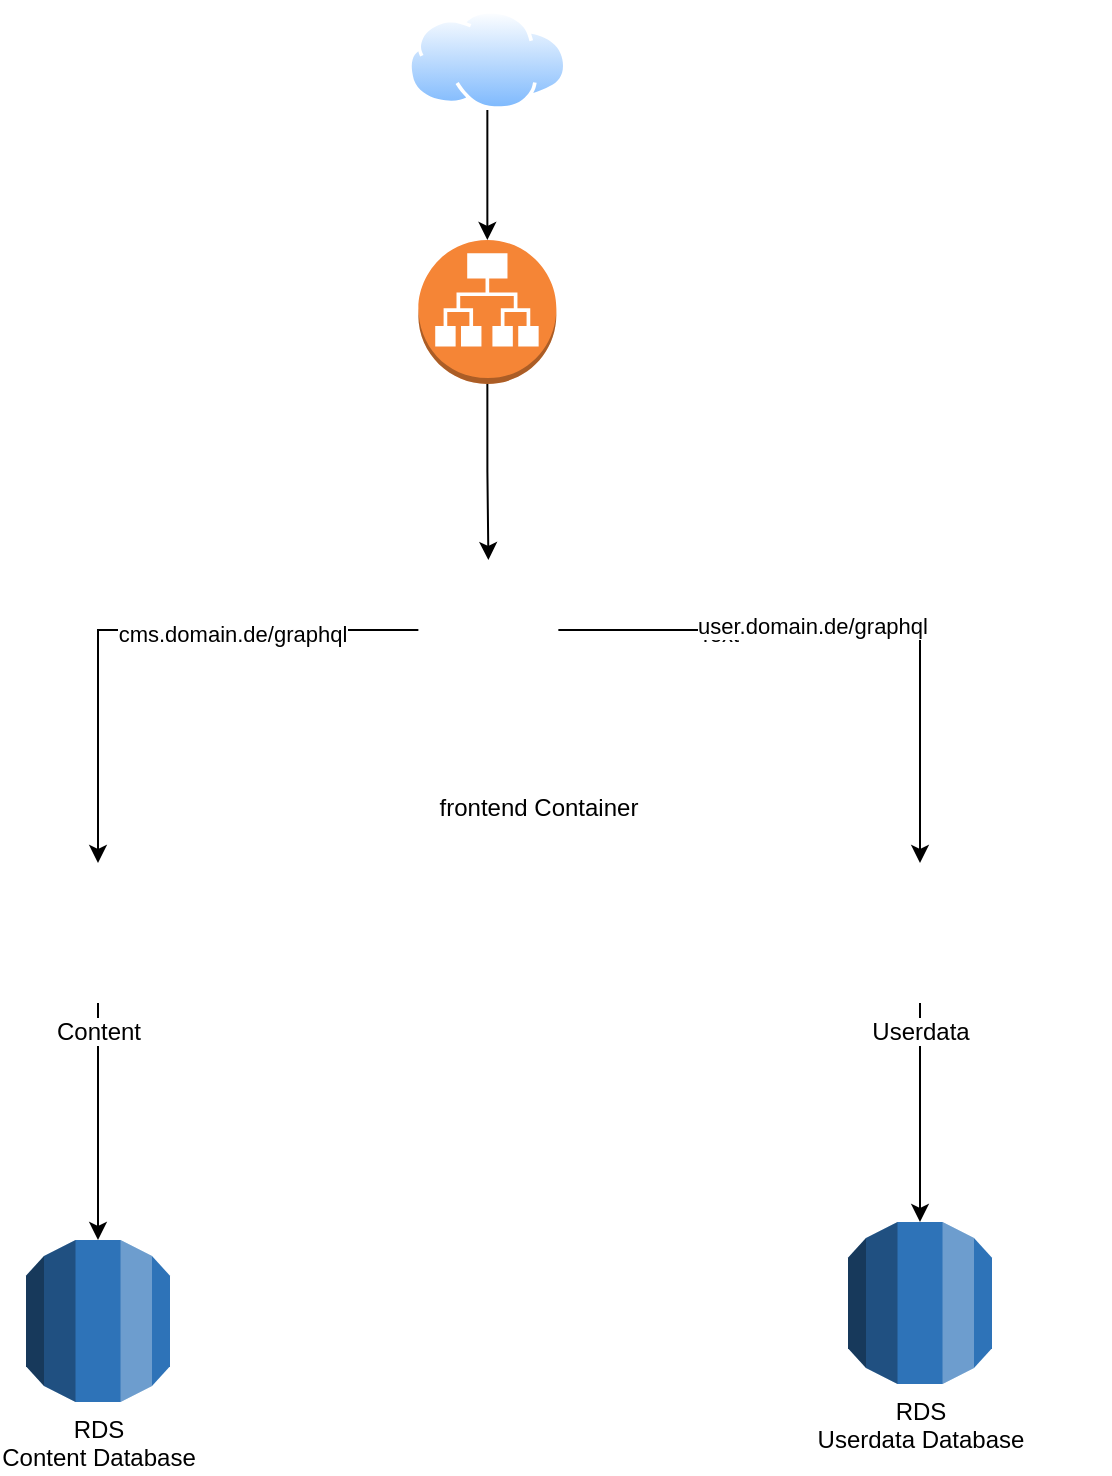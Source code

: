 <mxfile version="14.6.13" type="github">
  <diagram id="qbq8Te8321AZCy-N6jcK" name="Page-1">
    <mxGraphModel dx="1422" dy="711" grid="1" gridSize="10" guides="1" tooltips="1" connect="1" arrows="1" fold="1" page="1" pageScale="1" pageWidth="850" pageHeight="1100" math="0" shadow="0">
      <root>
        <mxCell id="0" />
        <mxCell id="1" parent="0" />
        <mxCell id="NCtLaqPGzu9Vtqwdy5KU-5" style="edgeStyle=orthogonalEdgeStyle;rounded=0;orthogonalLoop=1;jettySize=auto;html=1;exitX=0.5;exitY=1;exitDx=0;exitDy=0;" edge="1" parent="1" source="NCtLaqPGzu9Vtqwdy5KU-1" target="NCtLaqPGzu9Vtqwdy5KU-3">
          <mxGeometry relative="1" as="geometry" />
        </mxCell>
        <mxCell id="NCtLaqPGzu9Vtqwdy5KU-1" value="" style="aspect=fixed;perimeter=ellipsePerimeter;html=1;align=center;shadow=0;dashed=0;spacingTop=3;image;image=img/lib/active_directory/internet_cloud.svg;" vertex="1" parent="1">
          <mxGeometry x="370" y="95" width="79.36" height="50" as="geometry" />
        </mxCell>
        <mxCell id="NCtLaqPGzu9Vtqwdy5KU-2" value="" style="shape=image;html=1;verticalAlign=top;verticalLabelPosition=bottom;labelBackgroundColor=#ffffff;imageAspect=0;aspect=fixed;image=https://cdn1.iconfinder.com/data/icons/user-pictures/100/male3-128.png" vertex="1" parent="1">
          <mxGeometry x="300" y="90" width="60" height="60" as="geometry" />
        </mxCell>
        <mxCell id="NCtLaqPGzu9Vtqwdy5KU-7" style="edgeStyle=orthogonalEdgeStyle;rounded=0;orthogonalLoop=1;jettySize=auto;html=1;exitX=0.5;exitY=1;exitDx=0;exitDy=0;exitPerimeter=0;" edge="1" parent="1" source="NCtLaqPGzu9Vtqwdy5KU-3" target="NCtLaqPGzu9Vtqwdy5KU-6">
          <mxGeometry relative="1" as="geometry" />
        </mxCell>
        <mxCell id="NCtLaqPGzu9Vtqwdy5KU-3" value="" style="outlineConnect=0;dashed=0;verticalLabelPosition=bottom;verticalAlign=top;align=center;html=1;shape=mxgraph.aws3.application_load_balancer;fillColor=#F58536;gradientColor=none;" vertex="1" parent="1">
          <mxGeometry x="375.18" y="210" width="69" height="72" as="geometry" />
        </mxCell>
        <mxCell id="NCtLaqPGzu9Vtqwdy5KU-9" value="" style="edgeStyle=orthogonalEdgeStyle;rounded=0;orthogonalLoop=1;jettySize=auto;html=1;" edge="1" parent="1" source="NCtLaqPGzu9Vtqwdy5KU-6" target="NCtLaqPGzu9Vtqwdy5KU-8">
          <mxGeometry relative="1" as="geometry" />
        </mxCell>
        <mxCell id="NCtLaqPGzu9Vtqwdy5KU-17" value="Text" style="edgeLabel;html=1;align=center;verticalAlign=middle;resizable=0;points=[];" vertex="1" connectable="0" parent="NCtLaqPGzu9Vtqwdy5KU-9">
          <mxGeometry x="0.225" y="1" relative="1" as="geometry">
            <mxPoint x="-102" y="1" as="offset" />
          </mxGeometry>
        </mxCell>
        <mxCell id="NCtLaqPGzu9Vtqwdy5KU-20" value="user.domain.de/graphql" style="edgeLabel;html=1;align=center;verticalAlign=middle;resizable=0;points=[];" vertex="1" connectable="0" parent="NCtLaqPGzu9Vtqwdy5KU-9">
          <mxGeometry x="-0.381" y="2" relative="1" as="geometry">
            <mxPoint x="35" as="offset" />
          </mxGeometry>
        </mxCell>
        <mxCell id="NCtLaqPGzu9Vtqwdy5KU-11" value="" style="edgeStyle=orthogonalEdgeStyle;rounded=0;orthogonalLoop=1;jettySize=auto;html=1;" edge="1" parent="1" source="NCtLaqPGzu9Vtqwdy5KU-6" target="NCtLaqPGzu9Vtqwdy5KU-10">
          <mxGeometry relative="1" as="geometry" />
        </mxCell>
        <mxCell id="NCtLaqPGzu9Vtqwdy5KU-16" value="cms.domain.de/graphql" style="edgeLabel;html=1;align=center;verticalAlign=middle;resizable=0;points=[];" vertex="1" connectable="0" parent="NCtLaqPGzu9Vtqwdy5KU-11">
          <mxGeometry x="-0.323" y="2" relative="1" as="geometry">
            <mxPoint as="offset" />
          </mxGeometry>
        </mxCell>
        <mxCell id="NCtLaqPGzu9Vtqwdy5KU-6" value="" style="shape=image;html=1;verticalAlign=top;verticalLabelPosition=bottom;labelBackgroundColor=#ffffff;imageAspect=0;aspect=fixed;image=https://cdn3.iconfinder.com/data/icons/social-media-2169/24/social_media_social_media_logo_docker-128.png" vertex="1" parent="1">
          <mxGeometry x="375.18" y="370" width="70" height="70" as="geometry" />
        </mxCell>
        <mxCell id="NCtLaqPGzu9Vtqwdy5KU-14" style="edgeStyle=orthogonalEdgeStyle;rounded=0;orthogonalLoop=1;jettySize=auto;html=1;exitX=0.5;exitY=1;exitDx=0;exitDy=0;entryX=0.5;entryY=0;entryDx=0;entryDy=0;entryPerimeter=0;" edge="1" parent="1" source="NCtLaqPGzu9Vtqwdy5KU-8" target="NCtLaqPGzu9Vtqwdy5KU-13">
          <mxGeometry relative="1" as="geometry" />
        </mxCell>
        <mxCell id="NCtLaqPGzu9Vtqwdy5KU-8" value="Userdata" style="shape=image;html=1;verticalAlign=top;verticalLabelPosition=bottom;labelBackgroundColor=#ffffff;imageAspect=0;aspect=fixed;image=https://cdn3.iconfinder.com/data/icons/social-media-2169/24/social_media_social_media_logo_docker-128.png" vertex="1" parent="1">
          <mxGeometry x="591" y="521.5" width="70" height="70" as="geometry" />
        </mxCell>
        <mxCell id="NCtLaqPGzu9Vtqwdy5KU-15" style="edgeStyle=orthogonalEdgeStyle;rounded=0;orthogonalLoop=1;jettySize=auto;html=1;exitX=0.5;exitY=1;exitDx=0;exitDy=0;entryX=0.5;entryY=0;entryDx=0;entryDy=0;entryPerimeter=0;" edge="1" parent="1" source="NCtLaqPGzu9Vtqwdy5KU-10" target="NCtLaqPGzu9Vtqwdy5KU-12">
          <mxGeometry relative="1" as="geometry" />
        </mxCell>
        <mxCell id="NCtLaqPGzu9Vtqwdy5KU-10" value="Content" style="shape=image;html=1;verticalAlign=top;verticalLabelPosition=bottom;labelBackgroundColor=#ffffff;imageAspect=0;aspect=fixed;image=https://cdn3.iconfinder.com/data/icons/social-media-2169/24/social_media_social_media_logo_docker-128.png" vertex="1" parent="1">
          <mxGeometry x="180" y="521.5" width="70" height="70" as="geometry" />
        </mxCell>
        <mxCell id="NCtLaqPGzu9Vtqwdy5KU-12" value="RDS&lt;br&gt;Content Database" style="outlineConnect=0;dashed=0;verticalLabelPosition=bottom;verticalAlign=top;align=center;html=1;shape=mxgraph.aws3.rds;fillColor=#2E73B8;gradientColor=none;" vertex="1" parent="1">
          <mxGeometry x="179" y="710" width="72" height="81" as="geometry" />
        </mxCell>
        <mxCell id="NCtLaqPGzu9Vtqwdy5KU-13" value="RDS&lt;br&gt;Userdata Database" style="outlineConnect=0;dashed=0;verticalLabelPosition=bottom;verticalAlign=top;align=center;html=1;shape=mxgraph.aws3.rds;fillColor=#2E73B8;gradientColor=none;" vertex="1" parent="1">
          <mxGeometry x="590" y="701" width="72" height="81" as="geometry" />
        </mxCell>
        <mxCell id="NCtLaqPGzu9Vtqwdy5KU-21" value="" style="shape=image;html=1;verticalAlign=top;verticalLabelPosition=bottom;labelBackgroundColor=#ffffff;imageAspect=0;aspect=fixed;image=https://cdn3.iconfinder.com/data/icons/social-media-2169/24/social_media_social_media_logo_docker-128.png" vertex="1" parent="1">
          <mxGeometry x="651" y="521.5" width="70" height="70" as="geometry" />
        </mxCell>
        <mxCell id="NCtLaqPGzu9Vtqwdy5KU-22" value="" style="shape=image;html=1;verticalAlign=top;verticalLabelPosition=bottom;labelBackgroundColor=#ffffff;imageAspect=0;aspect=fixed;image=https://cdn3.iconfinder.com/data/icons/social-media-2169/24/social_media_social_media_logo_docker-128.png" vertex="1" parent="1">
          <mxGeometry x="521" y="521.5" width="70" height="70" as="geometry" />
        </mxCell>
        <mxCell id="NCtLaqPGzu9Vtqwdy5KU-23" value="" style="shape=image;html=1;verticalAlign=top;verticalLabelPosition=bottom;labelBackgroundColor=#ffffff;imageAspect=0;aspect=fixed;image=https://cdn3.iconfinder.com/data/icons/social-media-2169/24/social_media_social_media_logo_docker-128.png" vertex="1" parent="1">
          <mxGeometry x="250" y="518.5" width="70" height="70" as="geometry" />
        </mxCell>
        <mxCell id="NCtLaqPGzu9Vtqwdy5KU-24" value="" style="shape=image;html=1;verticalAlign=top;verticalLabelPosition=bottom;labelBackgroundColor=#ffffff;imageAspect=0;aspect=fixed;image=https://cdn3.iconfinder.com/data/icons/social-media-2169/24/social_media_social_media_logo_docker-128.png" vertex="1" parent="1">
          <mxGeometry x="390" y="390" width="70" height="70" as="geometry" />
        </mxCell>
        <mxCell id="NCtLaqPGzu9Vtqwdy5KU-25" value="frontend Container" style="shape=image;html=1;verticalAlign=top;verticalLabelPosition=bottom;labelBackgroundColor=#ffffff;imageAspect=0;aspect=fixed;image=https://cdn3.iconfinder.com/data/icons/social-media-2169/24/social_media_social_media_logo_docker-128.png" vertex="1" parent="1">
          <mxGeometry x="400" y="410" width="70" height="70" as="geometry" />
        </mxCell>
      </root>
    </mxGraphModel>
  </diagram>
</mxfile>
